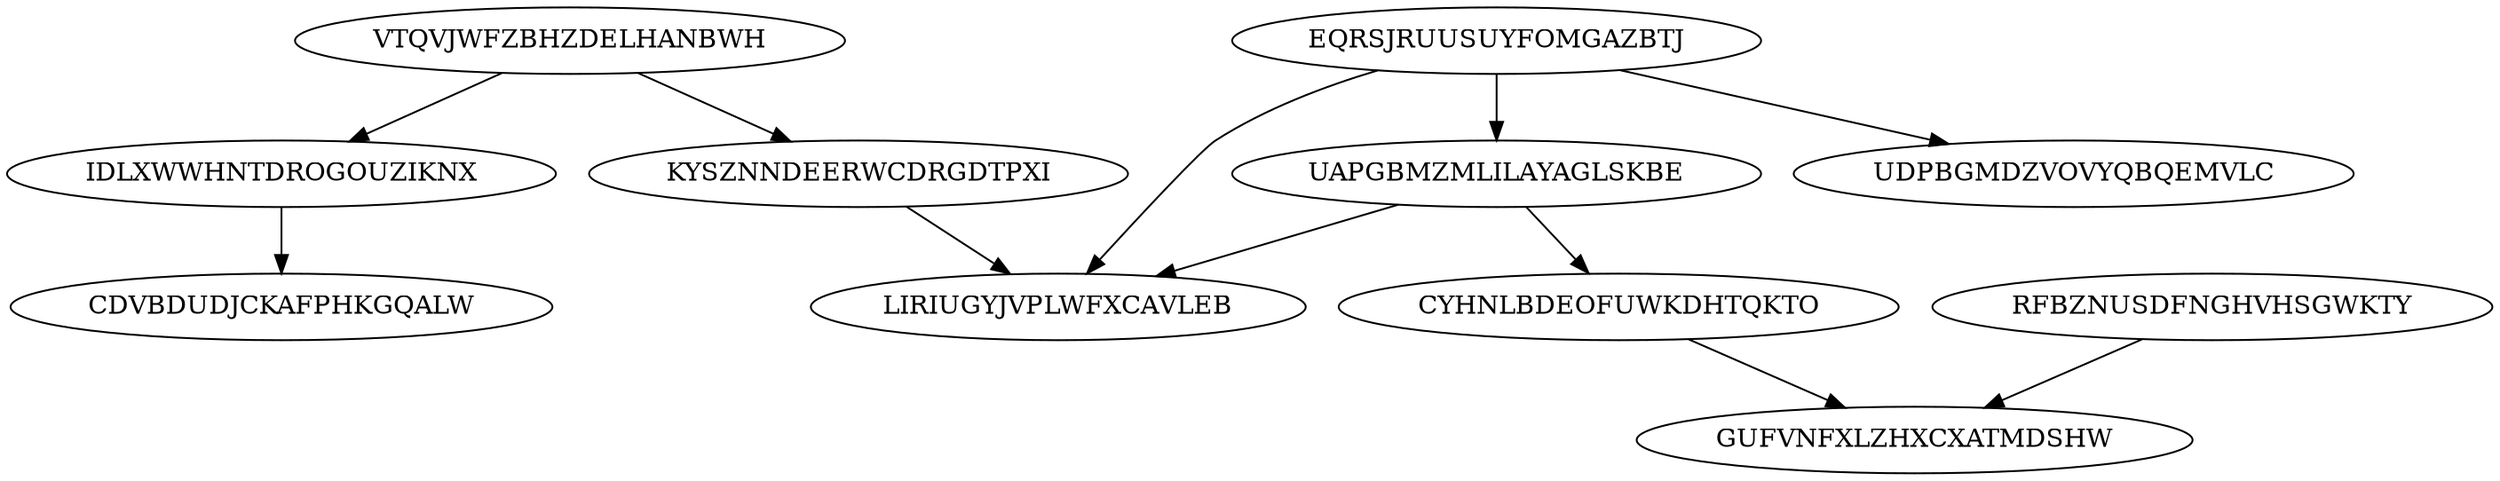 digraph N11M11 {
	VTQVJWFZBHZDELHANBWH	[Weight=20];
	EQRSJRUUSUYFOMGAZBTJ	[Weight=18];
	UAPGBMZMLILAYAGLSKBE	[Weight=10];
	RFBZNUSDFNGHVHSGWKTY	[Weight=12];
	CYHNLBDEOFUWKDHTQKTO	[Weight=15];
	KYSZNNDEERWCDRGDTPXI	[Weight=14];
	UDPBGMDZVOVYQBQEMVLC	[Weight=10];
	IDLXWWHNTDROGOUZIKNX	[Weight=19];
	LIRIUGYJVPLWFXCAVLEB	[Weight=19];
	GUFVNFXLZHXCXATMDSHW	[Weight=13];
	CDVBDUDJCKAFPHKGQALW	[Weight=12];
	UAPGBMZMLILAYAGLSKBE -> CYHNLBDEOFUWKDHTQKTO [Weight=13];
	UAPGBMZMLILAYAGLSKBE -> LIRIUGYJVPLWFXCAVLEB [Weight=13];
	VTQVJWFZBHZDELHANBWH -> KYSZNNDEERWCDRGDTPXI [Weight=17];
	EQRSJRUUSUYFOMGAZBTJ -> LIRIUGYJVPLWFXCAVLEB [Weight=18];
	VTQVJWFZBHZDELHANBWH -> IDLXWWHNTDROGOUZIKNX [Weight=12];
	CYHNLBDEOFUWKDHTQKTO -> GUFVNFXLZHXCXATMDSHW [Weight=13];
	KYSZNNDEERWCDRGDTPXI -> LIRIUGYJVPLWFXCAVLEB [Weight=13];
	EQRSJRUUSUYFOMGAZBTJ -> UDPBGMDZVOVYQBQEMVLC [Weight=14];
	IDLXWWHNTDROGOUZIKNX -> CDVBDUDJCKAFPHKGQALW [Weight=17];
	RFBZNUSDFNGHVHSGWKTY -> GUFVNFXLZHXCXATMDSHW [Weight=18];
	EQRSJRUUSUYFOMGAZBTJ -> UAPGBMZMLILAYAGLSKBE [Weight=12];
}

